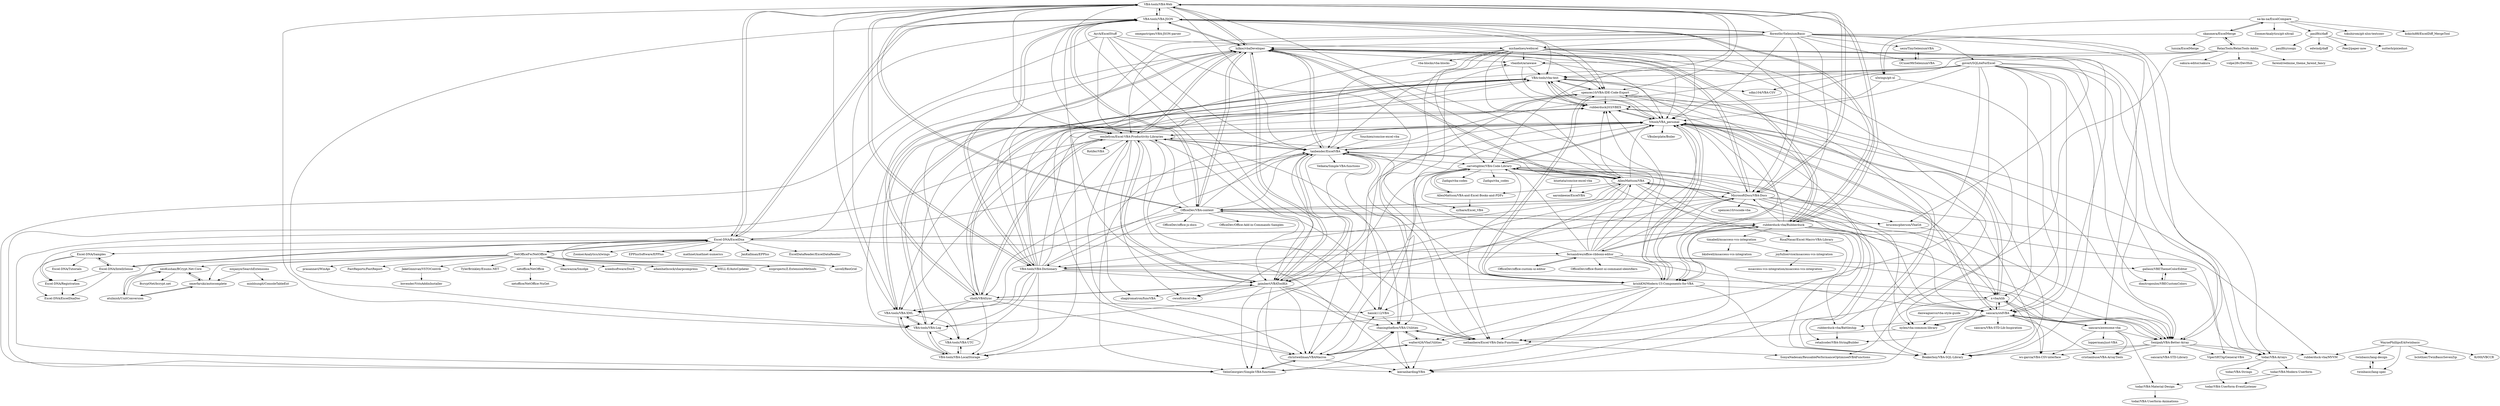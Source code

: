 digraph G {
"VBA-tools/VBA-Web" -> "VBA-tools/VBA-JSON"
"VBA-tools/VBA-Web" -> "hilkoc/vbaDeveloper"
"VBA-tools/VBA-Web" -> "rubberduck-vba/Rubberduck"
"VBA-tools/VBA-Web" -> "VBA-tools/VBA-Dictionary"
"VBA-tools/VBA-Web" -> "OfficeDev/VBA-content"
"VBA-tools/VBA-Web" -> "emilefyon/Excel-VBA-Productivity-Libraries"
"VBA-tools/VBA-Web" -> "taxbender/ExcelVBA"
"VBA-tools/VBA-Web" -> "MicrosoftDocs/VBA-Docs"
"VBA-tools/VBA-Web" -> "VBA-tools/VBA-XML"
"VBA-tools/VBA-Web" -> "AllenMattson/VBA"
"VBA-tools/VBA-Web" -> "jpimbert/VBAToolKit"
"VBA-tools/VBA-Web" -> "VBA-tools/VBA-Log"
"VBA-tools/VBA-Web" -> "Excel-DNA/ExcelDna"
"VBA-tools/VBA-Web" -> "VBA-tools/vba-test"
"VBA-tools/VBA-Web" -> "spences10/VBA-IDE-Code-Export"
"paulfitz/daff" -> "paulfitz/coopy"
"paulfitz/daff" -> "edwindj/daff"
"paulfitz/daff" -> "PeerJ/paper-now" ["e"=1]
"paulfitz/daff" -> "nutterb/pixiedust" ["e"=1]
"NetOfficeFw/NetOffice" -> "netoffice/NetOffice"
"NetOfficeFw/NetOffice" -> "Excel-DNA/ExcelDna"
"NetOfficeFw/NetOffice" -> "omerfarukz/autocomplete"
"NetOfficeFw/NetOffice" -> "unvell/ReoGrid" ["e"=1]
"NetOfficeFw/NetOffice" -> "Shazwazza/Smidge" ["e"=1]
"NetOfficeFw/NetOffice" -> "atulmish/UnitConversion"
"NetOfficeFw/NetOffice" -> "JakeGinnivan/VSTOContrib"
"NetOfficeFw/NetOffice" -> "xceedsoftware/DocX" ["e"=1]
"NetOfficeFw/NetOffice" -> "adamhathcock/sharpcompress" ["e"=1]
"NetOfficeFw/NetOffice" -> "WELL-E/AutoUpdater" ["e"=1]
"NetOfficeFw/NetOffice" -> "zzzprojects/Z.ExtensionMethods" ["e"=1]
"NetOfficeFw/NetOffice" -> "prasannavl/WinApi" ["e"=1]
"NetOfficeFw/NetOffice" -> "FastReports/FastReport" ["e"=1]
"NetOfficeFw/NetOffice" -> "TylerBrinkley/Enums.NET" ["e"=1]
"NetOfficeFw/NetOffice" -> "neoKushan/BCrypt.Net-Core"
"Youchien/concise-excel-vba" -> "taxbender/ExcelVBA"
"na-ka-na/ExcelCompare" -> "skanmera/ExcelMerge"
"na-ka-na/ExcelCompare" -> "xlwings/git-xl"
"na-ka-na/ExcelCompare" -> "paulfitz/daff"
"na-ka-na/ExcelCompare" -> "tokuhirom/git-xlsx-textconv"
"na-ka-na/ExcelCompare" -> "kokichi88/ExcelDiff_MergeTool"
"na-ka-na/ExcelCompare" -> "ZoomerAnalytics/git-xltrail" ["e"=1]
"florentbr/SeleniumBasic" -> "uezo/TinySeleniumVBA"
"florentbr/SeleniumBasic" -> "GCuser99/SeleniumVBA"
"florentbr/SeleniumBasic" -> "VBA-tools/VBA-JSON"
"florentbr/SeleniumBasic" -> "Vitosh/VBA_personal"
"florentbr/SeleniumBasic" -> "Senipah/VBA-Better-Array"
"florentbr/SeleniumBasic" -> "sancarn/awesome-vba"
"florentbr/SeleniumBasic" -> "VBA-tools/VBA-Dictionary"
"florentbr/SeleniumBasic" -> "todar/VBA-Arrays"
"florentbr/SeleniumBasic" -> "MicrosoftDocs/VBA-Docs"
"florentbr/SeleniumBasic" -> "michaelneu/webxcel"
"florentbr/SeleniumBasic" -> "VBA-tools/VBA-Web"
"florentbr/SeleniumBasic" -> "hilkoc/vbaDeveloper"
"florentbr/SeleniumBasic" -> "govert/SQLiteForExcel"
"florentbr/SeleniumBasic" -> "krishKM/Modern-UI-Components-for-VBA"
"florentbr/SeleniumBasic" -> "emilefyon/Excel-VBA-Productivity-Libraries"
"timabell/msaccess-vcs-integration" -> "joyfullservice/msaccess-vcs-integration"
"timabell/msaccess-vcs-integration" -> "bkidwell/msaccess-vcs-integration"
"OfficeDev/VBA-content" -> "MicrosoftDocs/VBA-Docs"
"OfficeDev/VBA-content" -> "hilkoc/vbaDeveloper"
"OfficeDev/VBA-content" -> "VBA-tools/VBA-Web"
"OfficeDev/VBA-content" -> "jpimbert/VBAToolKit"
"OfficeDev/VBA-content" -> "VBA-tools/VBA-JSON"
"OfficeDev/VBA-content" -> "VBA-tools/VBA-XML"
"OfficeDev/VBA-content" -> "rubberduck-vba/Rubberduck"
"OfficeDev/VBA-content" -> "emilefyon/Excel-VBA-Productivity-Libraries"
"OfficeDev/VBA-content" -> "taxbender/ExcelVBA"
"OfficeDev/VBA-content" -> "AllenMattson/VBA"
"OfficeDev/VBA-content" -> "Vitosh/VBA_personal"
"OfficeDev/VBA-content" -> "OfficeDev/office-js-docs" ["e"=1]
"OfficeDev/VBA-content" -> "brucemcpherson/VbaGit"
"OfficeDev/VBA-content" -> "OfficeDev/Office-Add-in-Commands-Samples" ["e"=1]
"OfficeDev/VBA-content" -> "VBA-tools/VBA-Dictionary"
"hilkoc/vbaDeveloper" -> "jpimbert/VBAToolKit"
"hilkoc/vbaDeveloper" -> "emilefyon/Excel-VBA-Productivity-Libraries"
"hilkoc/vbaDeveloper" -> "VBA-tools/VBA-Web"
"hilkoc/vbaDeveloper" -> "chelh/VBASync"
"hilkoc/vbaDeveloper" -> "taxbender/ExcelVBA"
"hilkoc/vbaDeveloper" -> "rubberduck-vba/Rubberduck"
"hilkoc/vbaDeveloper" -> "Vitosh/VBA_personal"
"hilkoc/vbaDeveloper" -> "spences10/VBA-IDE-Code-Export"
"hilkoc/vbaDeveloper" -> "AllenMattson/VBA"
"hilkoc/vbaDeveloper" -> "VBA-tools/VBA-Log"
"hilkoc/vbaDeveloper" -> "OfficeDev/VBA-content"
"hilkoc/vbaDeveloper" -> "VBA-tools/VBA-JSON"
"hilkoc/vbaDeveloper" -> "brucemcpherson/VbaGit"
"hilkoc/vbaDeveloper" -> "MicrosoftDocs/VBA-Docs"
"hilkoc/vbaDeveloper" -> "vbaidiot/ariawase"
"rubberduck-vba/Rubberduck" -> "hilkoc/vbaDeveloper"
"rubberduck-vba/Rubberduck" -> "VBA-tools/VBA-Web"
"rubberduck-vba/Rubberduck" -> "VBA-tools/VBA-JSON"
"rubberduck-vba/Rubberduck" -> "fernandreu/office-ribbonx-editor"
"rubberduck-vba/Rubberduck" -> "OfficeDev/VBA-content"
"rubberduck-vba/Rubberduck" -> "MicrosoftDocs/VBA-Docs"
"rubberduck-vba/Rubberduck" -> "spences10/VBA-IDE-Code-Export"
"rubberduck-vba/Rubberduck" -> "VBA-tools/VBA-Dictionary"
"rubberduck-vba/Rubberduck" -> "Excel-DNA/ExcelDna"
"rubberduck-vba/Rubberduck" -> "sancarn/stdVBA"
"rubberduck-vba/Rubberduck" -> "Senipah/VBA-Better-Array"
"rubberduck-vba/Rubberduck" -> "krishKM/Modern-UI-Components-for-VBA"
"rubberduck-vba/Rubberduck" -> "timabell/msaccess-vcs-integration"
"rubberduck-vba/Rubberduck" -> "rubberduck-vba/Battleship"
"rubberduck-vba/Rubberduck" -> "Vitosh/VBA_personal"
"skanmera/ExcelMerge" -> "xlwings/git-xl"
"skanmera/ExcelMerge" -> "luxuia/ExcelMerge"
"skanmera/ExcelMerge" -> "na-ka-na/ExcelCompare"
"skanmera/ExcelMerge" -> "RelaxTools/RelaxTools-Addin"
"carvetighter/VBA-Code-Library" -> "Vitosh/VBA_personal"
"carvetighter/VBA-Code-Library" -> "AllenMattson/VBA"
"carvetighter/VBA-Code-Library" -> "AllenMattson/VBA-and-Excel-Books-and-PDFs"
"carvetighter/VBA-Code-Library" -> "RisalNasar/Excel-Macro-VBA-Library"
"carvetighter/VBA-Code-Library" -> "sylhare/Excel_VBA"
"carvetighter/VBA-Code-Library" -> "nathanhere/Excel-VBA-Data-Functions"
"carvetighter/VBA-Code-Library" -> "Beakerboy/VBA-SQL-Library"
"carvetighter/VBA-Code-Library" -> "Zadigo/vba-codes"
"carvetighter/VBA-Code-Library" -> "VelinGeorgiev/Simple-VBA-functions"
"carvetighter/VBA-Code-Library" -> "nylen/vba-common-library"
"carvetighter/VBA-Code-Library" -> "christwellman/VBAMacros"
"carvetighter/VBA-Code-Library" -> "Zadigo/vba_codes"
"carvetighter/VBA-Code-Library" -> "x-vba/xlib"
"omerfarukz/autocomplete" -> "atulmish/UnitConversion"
"omerfarukz/autocomplete" -> "neoKushan/BCrypt.Net-Core"
"michaelneu/webxcel" -> "Beakerboy/VBA-SQL-Library"
"michaelneu/webxcel" -> "sancarn/stdVBA"
"michaelneu/webxcel" -> "nylen/vba-common-library"
"michaelneu/webxcel" -> "carvetighter/VBA-Code-Library"
"michaelneu/webxcel" -> "krishKM/Modern-UI-Components-for-VBA"
"michaelneu/webxcel" -> "rubberduck203/VBEX"
"michaelneu/webxcel" -> "vbaidiot/ariawase"
"michaelneu/webxcel" -> "taxbender/ExcelVBA"
"michaelneu/webxcel" -> "Vitosh/VBA_personal"
"michaelneu/webxcel" -> "Senipah/VBA-Better-Array"
"michaelneu/webxcel" -> "AllenMattson/VBA"
"michaelneu/webxcel" -> "vba-blocks/vba-blocks"
"michaelneu/webxcel" -> "todar/VBA-Arrays"
"michaelneu/webxcel" -> "spences10/VBA-IDE-Code-Export"
"michaelneu/webxcel" -> "christwellman/VBAMacros"
"RelaxTools/RelaxTools-Addin" -> "vbaidiot/ariawase"
"RelaxTools/RelaxTools-Addin" -> "carvetighter/VBA-Code-Library"
"RelaxTools/RelaxTools-Addin" -> "sakura-editor/sakura" ["e"=1]
"RelaxTools/RelaxTools-Addin" -> "volpe28v/DevHub" ["e"=1]
"RelaxTools/RelaxTools-Addin" -> "nathanhere/Excel-VBA-Data-Functions"
"RelaxTools/RelaxTools-Addin" -> "skanmera/ExcelMerge"
"RelaxTools/RelaxTools-Addin" -> "farend/redmine_theme_farend_fancy" ["e"=1]
"taxbender/ExcelVBA" -> "emilefyon/Excel-VBA-Productivity-Libraries"
"taxbender/ExcelVBA" -> "jpimbert/VBAToolKit"
"taxbender/ExcelVBA" -> "VelinGeorgiev/Simple-VBA-functions"
"taxbender/ExcelVBA" -> "chasingtheflow/VBA-Utilities"
"taxbender/ExcelVBA" -> "Vitosh/VBA_personal"
"taxbender/ExcelVBA" -> "christwellman/VBAMacros"
"taxbender/ExcelVBA" -> "cwsoft/excel-vba"
"taxbender/ExcelVBA" -> "nathanhere/Excel-VBA-Data-Functions"
"taxbender/ExcelVBA" -> "hilkoc/vbaDeveloper"
"taxbender/ExcelVBA" -> "kieranharding/VBA"
"taxbender/ExcelVBA" -> "hansk112/VBA"
"taxbender/ExcelVBA" -> "chelh/VBASync"
"taxbender/ExcelVBA" -> "carvetighter/VBA-Code-Library"
"taxbender/ExcelVBA" -> "Velkata/Simple-VBA-functions"
"taxbender/ExcelVBA" -> "vbaidiot/ariawase"
"VBA-tools/vba-test" -> "VBA-tools/VBA-Log"
"VBA-tools/vba-test" -> "rubberduck203/VBEX"
"VBA-tools/vba-test" -> "VBA-tools/VBA-LocalStorage"
"VBA-tools/vba-test" -> "VBA-tools/VBA-UTC"
"VBA-tools/vba-test" -> "VBA-tools/VBA-XML"
"VBA-tools/vba-test" -> "Vitosh/VBA_personal"
"VBA-tools/vba-test" -> "Beakerboy/VBA-SQL-Library"
"VBA-tools/vba-test" -> "spences10/VBA-IDE-Code-Export"
"VBA-tools/vba-test" -> "sdkn104/VBA-CSV"
"Excel-DNA/ExcelDna" -> "Excel-DNA/Samples"
"Excel-DNA/ExcelDna" -> "Excel-DNA/IntelliSense"
"Excel-DNA/ExcelDna" -> "NetOfficeFw/NetOffice"
"Excel-DNA/ExcelDna" -> "rubberduck-vba/Rubberduck"
"Excel-DNA/ExcelDna" -> "VBA-tools/VBA-JSON"
"Excel-DNA/ExcelDna" -> "VBA-tools/VBA-Web"
"Excel-DNA/ExcelDna" -> "Excel-DNA/Registration"
"Excel-DNA/ExcelDna" -> "EPPlusSoftware/EPPlus" ["e"=1]
"Excel-DNA/ExcelDna" -> "hilkoc/vbaDeveloper"
"Excel-DNA/ExcelDna" -> "fernandreu/office-ribbonx-editor"
"Excel-DNA/ExcelDna" -> "mathnet/mathnet-numerics" ["e"=1]
"Excel-DNA/ExcelDna" -> "JanKallman/EPPlus" ["e"=1]
"Excel-DNA/ExcelDna" -> "unvell/ReoGrid" ["e"=1]
"Excel-DNA/ExcelDna" -> "ExcelDataReader/ExcelDataReader" ["e"=1]
"Excel-DNA/ExcelDna" -> "ZoomerAnalytics/xlwings" ["e"=1]
"VBA-tools/VBA-JSON" -> "VBA-tools/VBA-Web"
"VBA-tools/VBA-JSON" -> "VBA-tools/VBA-Dictionary"
"VBA-tools/VBA-JSON" -> "rubberduck-vba/Rubberduck"
"VBA-tools/VBA-JSON" -> "VBA-tools/VBA-XML"
"VBA-tools/VBA-JSON" -> "hilkoc/vbaDeveloper"
"VBA-tools/VBA-JSON" -> "OfficeDev/VBA-content"
"VBA-tools/VBA-JSON" -> "VBA-tools/VBA-Log"
"VBA-tools/VBA-JSON" -> "florentbr/SeleniumBasic"
"VBA-tools/VBA-JSON" -> "omegastripes/VBA-JSON-parser"
"VBA-tools/VBA-JSON" -> "Excel-DNA/ExcelDna"
"VBA-tools/VBA-JSON" -> "MicrosoftDocs/VBA-Docs"
"VBA-tools/VBA-JSON" -> "jpimbert/VBAToolKit"
"VBA-tools/VBA-JSON" -> "VBA-tools/vba-test"
"VBA-tools/VBA-JSON" -> "spences10/VBA-IDE-Code-Export"
"VBA-tools/VBA-JSON" -> "emilefyon/Excel-VBA-Productivity-Libraries"
"rubberduck-vba/Battleship" -> "retailcoder/VBA-StringBuilder"
"rubberduck-vba/Battleship" -> "rubberduck203/VBEX"
"todar/VBA-Arrays" -> "todar/VBA-Userform-EventListener"
"todar/VBA-Arrays" -> "todar/VBA-Strings"
"todar/VBA-Arrays" -> "todar/VBA-Modern-Userform"
"dimitropoulos/VBECustomColors" -> "gallaux/VBEThemeColorEditor"
"gallaux/VBEThemeColorEditor" -> "dimitropoulos/VBECustomColors"
"gallaux/VBEThemeColorEditor" -> "todar/VBA-Arrays"
"AyrA/ExcelStuff" -> "taxbender/ExcelVBA"
"AyrA/ExcelStuff" -> "emilefyon/Excel-VBA-Productivity-Libraries"
"AyrA/ExcelStuff" -> "jpimbert/VBAToolKit"
"AyrA/ExcelStuff" -> "michaelneu/webxcel"
"AyrA/ExcelStuff" -> "chasingtheflow/VBA-Utilities"
"AyrA/ExcelStuff" -> "VelinGeorgiev/Simple-VBA-functions"
"brucemcpherson/VbaGit" -> "ViperSRT3g/General-VBA"
"WaynePhillipsEA/twinbasic" -> "twinbasic/lang-design"
"WaynePhillipsEA/twinbasic" -> "twinbasic/lang-spec"
"WaynePhillipsEA/twinbasic" -> "rubberduck-vba/MVVM"
"WaynePhillipsEA/twinbasic" -> "bclothier/TwinBasicSevenZip"
"WaynePhillipsEA/twinbasic" -> "Kr00l/VBCCR" ["e"=1]
"chasingtheflow/VBA-Utilities" -> "kieranharding/VBA"
"chasingtheflow/VBA-Utilities" -> "nathanhere/Excel-VBA-Data-Functions"
"chasingtheflow/VBA-Utilities" -> "walter426/VbaUtilities"
"emilefyon/Excel-VBA-Productivity-Libraries" -> "taxbender/ExcelVBA"
"emilefyon/Excel-VBA-Productivity-Libraries" -> "jpimbert/VBAToolKit"
"emilefyon/Excel-VBA-Productivity-Libraries" -> "shapiromatron/funcVBA"
"emilefyon/Excel-VBA-Productivity-Libraries" -> "VelinGeorgiev/Simple-VBA-functions"
"emilefyon/Excel-VBA-Productivity-Libraries" -> "Vitosh/VBA_personal"
"emilefyon/Excel-VBA-Productivity-Libraries" -> "chasingtheflow/VBA-Utilities"
"emilefyon/Excel-VBA-Productivity-Libraries" -> "cwsoft/excel-vba"
"emilefyon/Excel-VBA-Productivity-Libraries" -> "christwellman/VBAMacros"
"emilefyon/Excel-VBA-Productivity-Libraries" -> "kieranharding/VBA"
"emilefyon/Excel-VBA-Productivity-Libraries" -> "hilkoc/vbaDeveloper"
"emilefyon/Excel-VBA-Productivity-Libraries" -> "VBA-tools/VBA-XML"
"emilefyon/Excel-VBA-Productivity-Libraries" -> "nathanhere/Excel-VBA-Data-Functions"
"emilefyon/Excel-VBA-Productivity-Libraries" -> "hansk112/VBA"
"emilefyon/Excel-VBA-Productivity-Libraries" -> "chelh/VBASync"
"emilefyon/Excel-VBA-Productivity-Libraries" -> "Rotifer/VBA"
"fernandreu/office-ribbonx-editor" -> "OfficeDev/office-custom-ui-editor"
"fernandreu/office-ribbonx-editor" -> "OfficeDev/office-fluent-ui-command-identifiers"
"fernandreu/office-ribbonx-editor" -> "rubberduck-vba/Rubberduck"
"fernandreu/office-ribbonx-editor" -> "VBA-tools/VBA-Dictionary"
"fernandreu/office-ribbonx-editor" -> "Vitosh/VBA_personal"
"fernandreu/office-ribbonx-editor" -> "gallaux/VBEThemeColorEditor"
"fernandreu/office-ribbonx-editor" -> "MicrosoftDocs/VBA-Docs"
"fernandreu/office-ribbonx-editor" -> "hilkoc/vbaDeveloper"
"fernandreu/office-ribbonx-editor" -> "sancarn/stdVBA"
"fernandreu/office-ribbonx-editor" -> "Senipah/VBA-Better-Array"
"fernandreu/office-ribbonx-editor" -> "carvetighter/VBA-Code-Library"
"fernandreu/office-ribbonx-editor" -> "krishKM/Modern-UI-Components-for-VBA"
"fernandreu/office-ribbonx-editor" -> "taxbender/ExcelVBA"
"fernandreu/office-ribbonx-editor" -> "rubberduck203/VBEX"
"fernandreu/office-ribbonx-editor" -> "AllenMattson/VBA"
"vbaidiot/ariawase" -> "rubberduck203/VBEX"
"vbaidiot/ariawase" -> "nathanhere/Excel-VBA-Data-Functions"
"vbaidiot/ariawase" -> "VBA-tools/vba-test"
"vbaidiot/ariawase" -> "Vitosh/VBA_personal"
"atulmish/UnitConversion" -> "omerfarukz/autocomplete"
"atulmish/UnitConversion" -> "neoKushan/BCrypt.Net-Core"
"MicrosoftDocs/VBA-Docs" -> "OfficeDev/VBA-content"
"MicrosoftDocs/VBA-Docs" -> "Vitosh/VBA_personal"
"MicrosoftDocs/VBA-Docs" -> "hilkoc/vbaDeveloper"
"MicrosoftDocs/VBA-Docs" -> "AllenMattson/VBA"
"MicrosoftDocs/VBA-Docs" -> "taxbender/ExcelVBA"
"MicrosoftDocs/VBA-Docs" -> "krishKM/Modern-UI-Components-for-VBA"
"MicrosoftDocs/VBA-Docs" -> "VBA-tools/VBA-Web"
"MicrosoftDocs/VBA-Docs" -> "jpimbert/VBAToolKit"
"MicrosoftDocs/VBA-Docs" -> "carvetighter/VBA-Code-Library"
"MicrosoftDocs/VBA-Docs" -> "VBA-tools/VBA-Log"
"MicrosoftDocs/VBA-Docs" -> "sancarn/stdVBA"
"MicrosoftDocs/VBA-Docs" -> "Senipah/VBA-Better-Array"
"MicrosoftDocs/VBA-Docs" -> "brucemcpherson/VbaGit"
"MicrosoftDocs/VBA-Docs" -> "rubberduck-vba/MVVM"
"MicrosoftDocs/VBA-Docs" -> "spences10/vscode-vba"
"Excel-DNA/IntelliSense" -> "Excel-DNA/Registration"
"Excel-DNA/IntelliSense" -> "Excel-DNA/Samples"
"Excel-DNA/IntelliSense" -> "Excel-DNA/ExcelDna"
"Excel-DNA/IntelliSense" -> "Excel-DNA/ExcelDnaDoc"
"krishKM/Modern-UI-Components-for-VBA" -> "Vitosh/VBA_personal"
"krishKM/Modern-UI-Components-for-VBA" -> "x-vba/xlib"
"krishKM/Modern-UI-Components-for-VBA" -> "rubberduck203/VBEX"
"krishKM/Modern-UI-Components-for-VBA" -> "Beakerboy/VBA-SQL-Library"
"krishKM/Modern-UI-Components-for-VBA" -> "VelinGeorgiev/Simple-VBA-functions"
"krishKM/Modern-UI-Components-for-VBA" -> "VBA-tools/vba-test"
"krishKM/Modern-UI-Components-for-VBA" -> "VBA-tools/VBA-LocalStorage"
"krishKM/Modern-UI-Components-for-VBA" -> "walter426/VbaUtilities"
"krishKM/Modern-UI-Components-for-VBA" -> "spences10/VBA-IDE-Code-Export"
"krishKM/Modern-UI-Components-for-VBA" -> "nathanhere/Excel-VBA-Data-Functions"
"krishKM/Modern-UI-Components-for-VBA" -> "hansk112/VBA"
"ninjanye/SearchExtensions" -> "minhhungit/ConsoleTableExt" ["e"=1]
"ninjanye/SearchExtensions" -> "omerfarukz/autocomplete"
"x-vba/xlib" -> "Vitosh/VBA_personal"
"x-vba/xlib" -> "SonyaNadesan/ReusablePerformanceOptimisedVBAFunctions"
"x-vba/xlib" -> "Senipah/VBA-Better-Array"
"x-vba/xlib" -> "ws-garcia/VBA-CSV-interface"
"x-vba/xlib" -> "sancarn/stdVBA"
"Excel-DNA/Samples" -> "Excel-DNA/Registration"
"Excel-DNA/Samples" -> "Excel-DNA/ExcelDnaDoc"
"Excel-DNA/Samples" -> "Excel-DNA/IntelliSense"
"Excel-DNA/Samples" -> "Excel-DNA/Tutorials"
"GCuser99/SeleniumVBA" -> "uezo/TinySeleniumVBA"
"sancarn/awesome-vba" -> "sancarn/stdVBA"
"sancarn/awesome-vba" -> "lopperman/just-VBA"
"sancarn/awesome-vba" -> "Senipah/VBA-Better-Array"
"sancarn/awesome-vba" -> "ws-garcia/VBA-CSV-interface"
"sancarn/awesome-vba" -> "todar/VBA-Material-Design"
"sancarn/awesome-vba" -> "cristianbuse/VBA-ArrayTools"
"uezo/TinySeleniumVBA" -> "GCuser99/SeleniumVBA"
"govert/SQLiteForExcel" -> "christwellman/VBAMacros"
"govert/SQLiteForExcel" -> "dimitropoulos/VBECustomColors"
"govert/SQLiteForExcel" -> "nylen/vba-common-library"
"govert/SQLiteForExcel" -> "Beakerboy/VBA-SQL-Library"
"govert/SQLiteForExcel" -> "sdkn104/VBA-CSV"
"govert/SQLiteForExcel" -> "walter426/VbaUtilities"
"govert/SQLiteForExcel" -> "Vitosh/VBA_personal"
"govert/SQLiteForExcel" -> "VBA-tools/vba-test"
"govert/SQLiteForExcel" -> "sancarn/stdVBA"
"govert/SQLiteForExcel" -> "krishKM/Modern-UI-Components-for-VBA"
"govert/SQLiteForExcel" -> "taxbender/ExcelVBA"
"govert/SQLiteForExcel" -> "chelh/VBASync"
"govert/SQLiteForExcel" -> "gallaux/VBEThemeColorEditor"
"govert/SQLiteForExcel" -> "Senipah/VBA-Better-Array"
"govert/SQLiteForExcel" -> "x-vba/xlib"
"danwagnerco/vba-style-guide" -> "nylen/vba-common-library"
"xlwings/git-xl" -> "rubberduck203/VBEX"
"xlwings/git-xl" -> "sancarn/stdVBA"
"sancarn/stdVBA" -> "sancarn/awesome-vba"
"sancarn/stdVBA" -> "x-vba/xlib"
"sancarn/stdVBA" -> "ws-garcia/VBA-CSV-interface"
"sancarn/stdVBA" -> "Beakerboy/VBA-SQL-Library"
"sancarn/stdVBA" -> "Senipah/VBA-Better-Array"
"sancarn/stdVBA" -> "Vitosh/VBA_personal"
"sancarn/stdVBA" -> "nylen/vba-common-library"
"sancarn/stdVBA" -> "cristianbuse/VBA-ArrayTools"
"sancarn/stdVBA" -> "sancarn/VBA-STD-Lib-Inspiration"
"sancarn/stdVBA" -> "rubberduck-vba/Battleship"
"sancarn/stdVBA" -> "retailcoder/VBA-StringBuilder"
"joyfullservice/msaccess-vcs-integration" -> "msaccess-vcs-integration/msaccess-vcs-integration"
"netoffice/NetOffice" -> "netoffice/NetOffice-NuGet"
"rubberduck203/VBEX" -> "retailcoder/VBA-StringBuilder"
"rubberduck203/VBEX" -> "VBA-tools/vba-test"
"rubberduck203/VBEX" -> "Vitosh/VBA_personal"
"VBA-tools/VBA-Dictionary" -> "VBA-tools/VBA-JSON"
"VBA-tools/VBA-Dictionary" -> "VBA-tools/VBA-Log"
"VBA-tools/VBA-Dictionary" -> "VBA-tools/VBA-XML"
"VBA-tools/VBA-Dictionary" -> "VBA-tools/VBA-LocalStorage"
"VBA-tools/VBA-Dictionary" -> "VBA-tools/vba-test"
"VBA-tools/VBA-Dictionary" -> "VBA-tools/VBA-Web"
"VBA-tools/VBA-Dictionary" -> "VBA-tools/VBA-UTC"
"VBA-tools/VBA-Dictionary" -> "Vitosh/VBA_personal"
"VBA-tools/VBA-Dictionary" -> "Senipah/VBA-Better-Array"
"VBA-tools/VBA-Dictionary" -> "rubberduck203/VBEX"
"VBA-tools/VBA-Dictionary" -> "jpimbert/VBAToolKit"
"VBA-tools/VBA-Dictionary" -> "hilkoc/vbaDeveloper"
"VBA-tools/VBA-Dictionary" -> "emilefyon/Excel-VBA-Productivity-Libraries"
"VBA-tools/VBA-Dictionary" -> "krishKM/Modern-UI-Components-for-VBA"
"VBA-tools/VBA-Dictionary" -> "taxbender/ExcelVBA"
"VBA-tools/VBA-LocalStorage" -> "VBA-tools/VBA-Log"
"VBA-tools/VBA-LocalStorage" -> "VBA-tools/VBA-XML"
"VBA-tools/VBA-LocalStorage" -> "VBA-tools/VBA-UTC"
"VBA-tools/VBA-Log" -> "VBA-tools/VBA-XML"
"VBA-tools/VBA-Log" -> "VBA-tools/VBA-LocalStorage"
"VBA-tools/VBA-Log" -> "VBA-tools/VBA-UTC"
"VBA-tools/VBA-Log" -> "VBA-tools/vba-test"
"VBA-tools/VBA-UTC" -> "VBA-tools/VBA-LocalStorage"
"VBA-tools/VBA-XML" -> "VBA-tools/VBA-Log"
"VBA-tools/VBA-XML" -> "VBA-tools/VBA-LocalStorage"
"VBA-tools/VBA-XML" -> "VBA-tools/VBA-UTC"
"VBA-tools/VBA-XML" -> "VBA-tools/vba-test"
"spences10/VBA-IDE-Code-Export" -> "rubberduck203/VBEX"
"spences10/VBA-IDE-Code-Export" -> "VBA-tools/vba-test"
"spences10/VBA-IDE-Code-Export" -> "VBA-tools/VBA-XML"
"spences10/VBA-IDE-Code-Export" -> "Beakerboy/VBA-SQL-Library"
"spences10/VBA-IDE-Code-Export" -> "todar/VBA-Arrays"
"spences10/VBA-IDE-Code-Export" -> "krishKM/Modern-UI-Components-for-VBA"
"spences10/VBA-IDE-Code-Export" -> "chelh/VBASync"
"spences10/VBA-IDE-Code-Export" -> "Vitosh/VBA_personal"
"AllenMattson/VBA" -> "carvetighter/VBA-Code-Library"
"AllenMattson/VBA" -> "Vitosh/VBA_personal"
"AllenMattson/VBA" -> "AllenMattson/VBA-and-Excel-Books-and-PDFs"
"AllenMattson/VBA" -> "hilkoc/vbaDeveloper"
"AllenMattson/VBA" -> "sancarn/stdVBA"
"AllenMattson/VBA" -> "taxbender/ExcelVBA"
"AllenMattson/VBA" -> "krishKM/Modern-UI-Components-for-VBA"
"AllenMattson/VBA" -> "MicrosoftDocs/VBA-Docs"
"AllenMattson/VBA" -> "emilefyon/Excel-VBA-Productivity-Libraries"
"AllenMattson/VBA" -> "x-vba/xlib"
"AllenMattson/VBA" -> "Beakerboy/VBA-SQL-Library"
"AllenMattson/VBA" -> "jpimbert/VBAToolKit"
"AllenMattson/VBA" -> "aaronkeene/ExcelVBA"
"AllenMattson/VBA" -> "rubberduck203/VBEX"
"AllenMattson/VBA" -> "VBA-tools/VBA-Dictionary"
"hansk112/VBA" -> "chasingtheflow/VBA-Utilities"
"Vitosh/VBA_personal" -> "x-vba/xlib"
"Vitosh/VBA_personal" -> "VBoilerplate/Boiler"
"Vitosh/VBA_personal" -> "rubberduck203/VBEX"
"Vitosh/VBA_personal" -> "carvetighter/VBA-Code-Library"
"Vitosh/VBA_personal" -> "nathanhere/Excel-VBA-Data-Functions"
"Vitosh/VBA_personal" -> "Beakerboy/VBA-SQL-Library"
"Vitosh/VBA_personal" -> "VBA-tools/vba-test"
"Vitosh/VBA_personal" -> "krishKM/Modern-UI-Components-for-VBA"
"Vitosh/VBA_personal" -> "Senipah/VBA-Better-Array"
"Vitosh/VBA_personal" -> "VelinGeorgiev/Simple-VBA-functions"
"Vitosh/VBA_personal" -> "hansk112/VBA"
"Vitosh/VBA_personal" -> "sancarn/stdVBA"
"Vitosh/VBA_personal" -> "emilefyon/Excel-VBA-Productivity-Libraries"
"neoKushan/BCrypt.Net-Core" -> "atulmish/UnitConversion"
"neoKushan/BCrypt.Net-Core" -> "omerfarukz/autocomplete"
"neoKushan/BCrypt.Net-Core" -> "BcryptNet/bcrypt.net" ["e"=1]
"OfficeDev/office-custom-ui-editor" -> "fernandreu/office-ribbonx-editor"
"bluetata/concise-excel-vba" -> "aaronkeene/ExcelVBA"
"AllenMattson/VBA-and-Excel-Books-and-PDFs" -> "carvetighter/VBA-Code-Library"
"AllenMattson/VBA-and-Excel-Books-and-PDFs" -> "sylhare/Excel_VBA"
"nylen/vba-common-library" -> "kieranharding/VBA"
"nylen/vba-common-library" -> "nathanhere/Excel-VBA-Data-Functions"
"christwellman/VBAMacros" -> "walter426/VbaUtilities"
"christwellman/VBAMacros" -> "VelinGeorgiev/Simple-VBA-functions"
"christwellman/VBAMacros" -> "chasingtheflow/VBA-Utilities"
"christwellman/VBAMacros" -> "kieranharding/VBA"
"christwellman/VBAMacros" -> "hansk112/VBA"
"RisalNasar/Excel-Macro-VBA-Library" -> "kieranharding/VBA"
"Senipah/VBA-Better-Array" -> "x-vba/xlib"
"Senipah/VBA-Better-Array" -> "todar/VBA-Arrays"
"Senipah/VBA-Better-Array" -> "rubberduck-vba/MVVM"
"Senipah/VBA-Better-Array" -> "ViperSRT3g/General-VBA"
"Senipah/VBA-Better-Array" -> "ws-garcia/VBA-CSV-interface"
"Senipah/VBA-Better-Array" -> "cristianbuse/VBA-ArrayTools"
"Senipah/VBA-Better-Array" -> "sancarn/VBA-STD-Library"
"Senipah/VBA-Better-Array" -> "Beakerboy/VBA-SQL-Library"
"jpimbert/VBAToolKit" -> "taxbender/ExcelVBA"
"jpimbert/VBAToolKit" -> "emilefyon/Excel-VBA-Productivity-Libraries"
"jpimbert/VBAToolKit" -> "VelinGeorgiev/Simple-VBA-functions"
"jpimbert/VBAToolKit" -> "hilkoc/vbaDeveloper"
"jpimbert/VBAToolKit" -> "chasingtheflow/VBA-Utilities"
"jpimbert/VBAToolKit" -> "kieranharding/VBA"
"jpimbert/VBAToolKit" -> "christwellman/VBAMacros"
"jpimbert/VBAToolKit" -> "shapiromatron/funcVBA"
"jpimbert/VBAToolKit" -> "nathanhere/Excel-VBA-Data-Functions"
"jpimbert/VBAToolKit" -> "chelh/VBASync"
"jpimbert/VBAToolKit" -> "Vitosh/VBA_personal"
"jpimbert/VBAToolKit" -> "cwsoft/excel-vba"
"Excel-DNA/Registration" -> "Excel-DNA/ExcelDnaDoc"
"todar/VBA-Material-Design" -> "todar/VBA-Userform-Animations"
"VelinGeorgiev/Simple-VBA-functions" -> "chasingtheflow/VBA-Utilities"
"VelinGeorgiev/Simple-VBA-functions" -> "christwellman/VBAMacros"
"nathanhere/Excel-VBA-Data-Functions" -> "chasingtheflow/VBA-Utilities"
"nathanhere/Excel-VBA-Data-Functions" -> "SonyaNadesan/ReusablePerformanceOptimisedVBAFunctions"
"walter426/VbaUtilities" -> "chasingtheflow/VBA-Utilities"
"walter426/VbaUtilities" -> "christwellman/VBAMacros"
"walter426/VbaUtilities" -> "kieranharding/VBA"
"JakeGinnivan/VSTOContrib" -> "bovender/VstoAddinInstaller"
"chelh/VBASync" -> "VBA-tools/VBA-XML"
"chelh/VBASync" -> "jpimbert/VBAToolKit"
"chelh/VBASync" -> "christwellman/VBAMacros"
"chelh/VBASync" -> "rubberduck203/VBEX"
"chelh/VBASync" -> "spences10/VBA-IDE-Code-Export"
"chelh/VBASync" -> "hilkoc/vbaDeveloper"
"chelh/VBASync" -> "emilefyon/Excel-VBA-Productivity-Libraries"
"chelh/VBASync" -> "hansk112/VBA"
"chelh/VBASync" -> "VBA-tools/VBA-LocalStorage"
"chelh/VBASync" -> "VBA-tools/VBA-Log"
"todar/VBA-Modern-Userform" -> "todar/VBA-Userform-EventListener"
"todar/VBA-Modern-Userform" -> "todar/VBA-Material-Design"
"twinbasic/lang-design" -> "twinbasic/lang-spec"
"twinbasic/lang-spec" -> "twinbasic/lang-design"
"VBA-tools/VBA-Web" ["l"="25.5,15.033"]
"VBA-tools/VBA-JSON" ["l"="25.517,15.011"]
"hilkoc/vbaDeveloper" ["l"="25.479,15.02"]
"rubberduck-vba/Rubberduck" ["l"="25.512,14.987"]
"VBA-tools/VBA-Dictionary" ["l"="25.48,15"]
"OfficeDev/VBA-content" ["l"="25.493,15.011"]
"emilefyon/Excel-VBA-Productivity-Libraries" ["l"="25.452,15.031"]
"taxbender/ExcelVBA" ["l"="25.437,15.035"]
"MicrosoftDocs/VBA-Docs" ["l"="25.467,15.002"]
"VBA-tools/VBA-XML" ["l"="25.489,14.991"]
"AllenMattson/VBA" ["l"="25.441,15.017"]
"jpimbert/VBAToolKit" ["l"="25.456,15.04"]
"VBA-tools/VBA-Log" ["l"="25.488,14.98"]
"Excel-DNA/ExcelDna" ["l"="25.555,15.04"]
"VBA-tools/vba-test" ["l"="25.461,14.978"]
"spences10/VBA-IDE-Code-Export" ["l"="25.471,14.984"]
"paulfitz/daff" ["l"="25.249,14.823"]
"paulfitz/coopy" ["l"="25.214,14.814"]
"edwindj/daff" ["l"="25.238,14.786"]
"PeerJ/paper-now" ["l"="7.212,7.95"]
"nutterb/pixiedust" ["l"="20.273,43.707"]
"NetOfficeFw/NetOffice" ["l"="25.63,15.091"]
"netoffice/NetOffice" ["l"="25.674,15.072"]
"omerfarukz/autocomplete" ["l"="25.682,15.126"]
"unvell/ReoGrid" ["l"="23.471,17.565"]
"Shazwazza/Smidge" ["l"="23.287,15.889"]
"atulmish/UnitConversion" ["l"="25.659,15.12"]
"JakeGinnivan/VSTOContrib" ["l"="25.631,15.141"]
"xceedsoftware/DocX" ["l"="25.923,17.81"]
"adamhathcock/sharpcompress" ["l"="25.623,17.933"]
"WELL-E/AutoUpdater" ["l"="23.445,17.448"]
"zzzprojects/Z.ExtensionMethods" ["l"="25.656,17.785"]
"prasannavl/WinApi" ["l"="23.648,17.552"]
"FastReports/FastReport" ["l"="25.716,17.783"]
"TylerBrinkley/Enums.NET" ["l"="25.498,17.846"]
"neoKushan/BCrypt.Net-Core" ["l"="25.674,15.104"]
"Youchien/concise-excel-vba" ["l"="25.385,15.095"]
"na-ka-na/ExcelCompare" ["l"="25.299,14.877"]
"skanmera/ExcelMerge" ["l"="25.321,14.917"]
"xlwings/git-xl" ["l"="25.368,14.92"]
"tokuhirom/git-xlsx-textconv" ["l"="25.261,14.873"]
"kokichi88/ExcelDiff_MergeTool" ["l"="25.297,14.85"]
"ZoomerAnalytics/git-xltrail" ["l"="24.618,4.105"]
"florentbr/SeleniumBasic" ["l"="25.46,14.991"]
"uezo/TinySeleniumVBA" ["l"="25.469,15.058"]
"GCuser99/SeleniumVBA" ["l"="25.477,15.046"]
"Vitosh/VBA_personal" ["l"="25.441,15.002"]
"Senipah/VBA-Better-Array" ["l"="25.451,14.965"]
"sancarn/awesome-vba" ["l"="25.452,14.929"]
"todar/VBA-Arrays" ["l"="25.437,14.945"]
"michaelneu/webxcel" ["l"="25.421,14.997"]
"govert/SQLiteForExcel" ["l"="25.416,14.982"]
"krishKM/Modern-UI-Components-for-VBA" ["l"="25.444,14.991"]
"timabell/msaccess-vcs-integration" ["l"="25.58,14.934"]
"joyfullservice/msaccess-vcs-integration" ["l"="25.614,14.903"]
"bkidwell/msaccess-vcs-integration" ["l"="25.607,14.929"]
"OfficeDev/office-js-docs" ["l"="-17.277,-22.283"]
"brucemcpherson/VbaGit" ["l"="25.501,14.966"]
"OfficeDev/Office-Add-in-Commands-Samples" ["l"="-17.242,-22.295"]
"chelh/VBASync" ["l"="25.453,15.009"]
"vbaidiot/ariawase" ["l"="25.406,14.995"]
"fernandreu/office-ribbonx-editor" ["l"="25.464,15.02"]
"sancarn/stdVBA" ["l"="25.436,14.964"]
"rubberduck-vba/Battleship" ["l"="25.472,14.948"]
"luxuia/ExcelMerge" ["l"="25.291,14.918"]
"RelaxTools/RelaxTools-Addin" ["l"="25.356,14.966"]
"carvetighter/VBA-Code-Library" ["l"="25.402,15.013"]
"AllenMattson/VBA-and-Excel-Books-and-PDFs" ["l"="25.385,15.032"]
"RisalNasar/Excel-Macro-VBA-Library" ["l"="25.376,15.049"]
"sylhare/Excel_VBA" ["l"="25.369,15.024"]
"nathanhere/Excel-VBA-Data-Functions" ["l"="25.414,15.013"]
"Beakerboy/VBA-SQL-Library" ["l"="25.432,14.983"]
"Zadigo/vba-codes" ["l"="25.364,15.013"]
"VelinGeorgiev/Simple-VBA-functions" ["l"="25.424,15.036"]
"nylen/vba-common-library" ["l"="25.388,15.001"]
"christwellman/VBAMacros" ["l"="25.417,15.026"]
"Zadigo/vba_codes" ["l"="25.361,15.033"]
"x-vba/xlib" ["l"="25.424,14.973"]
"rubberduck203/VBEX" ["l"="25.443,14.976"]
"vba-blocks/vba-blocks" ["l"="25.368,14.995"]
"sakura-editor/sakura" ["l"="-10.914,-23.909"]
"volpe28v/DevHub" ["l"="-11.206,-23.887"]
"farend/redmine_theme_farend_fancy" ["l"="-12.173,-8.108"]
"chasingtheflow/VBA-Utilities" ["l"="25.417,15.042"]
"cwsoft/excel-vba" ["l"="25.447,15.062"]
"kieranharding/VBA" ["l"="25.408,15.037"]
"hansk112/VBA" ["l"="25.427,15.019"]
"Velkata/Simple-VBA-functions" ["l"="25.428,15.081"]
"VBA-tools/VBA-LocalStorage" ["l"="25.476,14.971"]
"VBA-tools/VBA-UTC" ["l"="25.487,14.961"]
"sdkn104/VBA-CSV" ["l"="25.422,14.952"]
"Excel-DNA/Samples" ["l"="25.604,15.051"]
"Excel-DNA/IntelliSense" ["l"="25.591,15.036"]
"Excel-DNA/Registration" ["l"="25.587,15.053"]
"EPPlusSoftware/EPPlus" ["l"="25.725,17.848"]
"mathnet/mathnet-numerics" ["l"="25.322,18.226"]
"JanKallman/EPPlus" ["l"="25.777,17.897"]
"ExcelDataReader/ExcelDataReader" ["l"="25.801,17.895"]
"ZoomerAnalytics/xlwings" ["l"="24.594,4.033"]
"omegastripes/VBA-JSON-parser" ["l"="25.57,14.992"]
"retailcoder/VBA-StringBuilder" ["l"="25.453,14.944"]
"todar/VBA-Userform-EventListener" ["l"="25.428,14.909"]
"todar/VBA-Strings" ["l"="25.417,14.914"]
"todar/VBA-Modern-Userform" ["l"="25.441,14.902"]
"dimitropoulos/VBECustomColors" ["l"="25.386,14.945"]
"gallaux/VBEThemeColorEditor" ["l"="25.405,14.956"]
"AyrA/ExcelStuff" ["l"="25.413,15.063"]
"ViperSRT3g/General-VBA" ["l"="25.488,14.939"]
"WaynePhillipsEA/twinbasic" ["l"="25.318,14.976"]
"twinbasic/lang-design" ["l"="25.299,14.991"]
"twinbasic/lang-spec" ["l"="25.291,14.98"]
"rubberduck-vba/MVVM" ["l"="25.393,14.973"]
"bclothier/TwinBasicSevenZip" ["l"="25.297,14.969"]
"Kr00l/VBCCR" ["l"="23.624,15.175"]
"walter426/VbaUtilities" ["l"="25.401,15.026"]
"shapiromatron/funcVBA" ["l"="25.459,15.071"]
"Rotifer/VBA" ["l"="25.451,15.084"]
"OfficeDev/office-custom-ui-editor" ["l"="25.488,15.066"]
"OfficeDev/office-fluent-ui-command-identifiers" ["l"="25.481,15.089"]
"spences10/vscode-vba" ["l"="25.512,14.947"]
"Excel-DNA/ExcelDnaDoc" ["l"="25.612,15.037"]
"ninjanye/SearchExtensions" ["l"="25.718,15.151"]
"minhhungit/ConsoleTableExt" ["l"="25.391,17.746"]
"SonyaNadesan/ReusablePerformanceOptimisedVBAFunctions" ["l"="25.389,14.986"]
"ws-garcia/VBA-CSV-interface" ["l"="25.428,14.936"]
"Excel-DNA/Tutorials" ["l"="25.63,15.05"]
"lopperman/just-VBA" ["l"="25.464,14.898"]
"todar/VBA-Material-Design" ["l"="25.451,14.885"]
"cristianbuse/VBA-ArrayTools" ["l"="25.44,14.933"]
"danwagnerco/vba-style-guide" ["l"="25.337,15.013"]
"sancarn/VBA-STD-Lib-Inspiration" ["l"="25.413,14.933"]
"msaccess-vcs-integration/msaccess-vcs-integration" ["l"="25.634,14.885"]
"netoffice/NetOffice-NuGet" ["l"="25.701,15.063"]
"aaronkeene/ExcelVBA" ["l"="25.424,15.104"]
"VBoilerplate/Boiler" ["l"="25.432,15.055"]
"BcryptNet/bcrypt.net" ["l"="25.547,17.825"]
"bluetata/concise-excel-vba" ["l"="25.413,15.151"]
"sancarn/VBA-STD-Library" ["l"="25.473,14.918"]
"todar/VBA-Userform-Animations" ["l"="25.452,14.86"]
"bovender/VstoAddinInstaller" ["l"="25.637,15.17"]
}